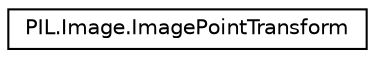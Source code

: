 digraph "Graphical Class Hierarchy"
{
 // LATEX_PDF_SIZE
  edge [fontname="Helvetica",fontsize="10",labelfontname="Helvetica",labelfontsize="10"];
  node [fontname="Helvetica",fontsize="10",shape=record];
  rankdir="LR";
  Node0 [label="PIL.Image.ImagePointTransform",height=0.2,width=0.4,color="black", fillcolor="white", style="filled",URL="$classPIL_1_1Image_1_1ImagePointTransform.html",tooltip=" "];
}
